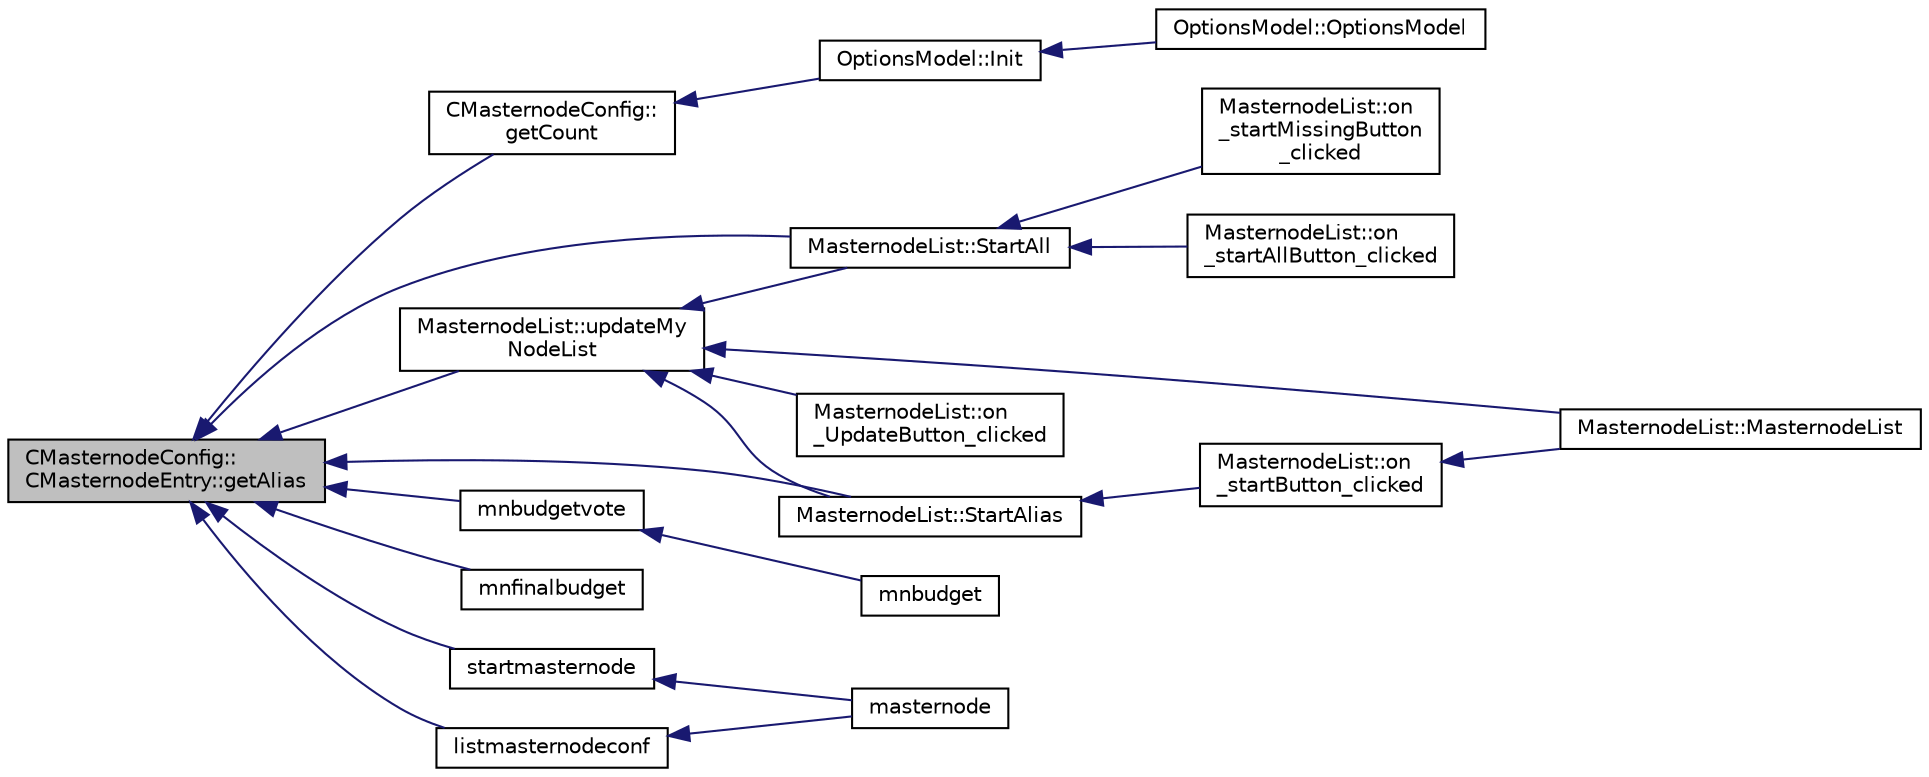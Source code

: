 digraph "CMasternodeConfig::CMasternodeEntry::getAlias"
{
  edge [fontname="Helvetica",fontsize="10",labelfontname="Helvetica",labelfontsize="10"];
  node [fontname="Helvetica",fontsize="10",shape=record];
  rankdir="LR";
  Node22 [label="CMasternodeConfig::\lCMasternodeEntry::getAlias",height=0.2,width=0.4,color="black", fillcolor="grey75", style="filled", fontcolor="black"];
  Node22 -> Node23 [dir="back",color="midnightblue",fontsize="10",style="solid",fontname="Helvetica"];
  Node23 [label="CMasternodeConfig::\lgetCount",height=0.2,width=0.4,color="black", fillcolor="white", style="filled",URL="$class_c_masternode_config.html#ab67434f7d279d4837f4999f10265cd2f"];
  Node23 -> Node24 [dir="back",color="midnightblue",fontsize="10",style="solid",fontname="Helvetica"];
  Node24 [label="OptionsModel::Init",height=0.2,width=0.4,color="black", fillcolor="white", style="filled",URL="$class_options_model.html#a0e02c341067bff7be262fede017fbea0"];
  Node24 -> Node25 [dir="back",color="midnightblue",fontsize="10",style="solid",fontname="Helvetica"];
  Node25 [label="OptionsModel::OptionsModel",height=0.2,width=0.4,color="black", fillcolor="white", style="filled",URL="$class_options_model.html#a17c6b3de70c415b0fdf5c27f5f871054"];
  Node22 -> Node26 [dir="back",color="midnightblue",fontsize="10",style="solid",fontname="Helvetica"];
  Node26 [label="MasternodeList::StartAlias",height=0.2,width=0.4,color="black", fillcolor="white", style="filled",URL="$class_masternode_list.html#ab3a42d1c66f3b28e9843335d8ce0178d"];
  Node26 -> Node27 [dir="back",color="midnightblue",fontsize="10",style="solid",fontname="Helvetica"];
  Node27 [label="MasternodeList::on\l_startButton_clicked",height=0.2,width=0.4,color="black", fillcolor="white", style="filled",URL="$class_masternode_list.html#a4370755b1dcdbf4a9396108c2b7ae76a"];
  Node27 -> Node28 [dir="back",color="midnightblue",fontsize="10",style="solid",fontname="Helvetica"];
  Node28 [label="MasternodeList::MasternodeList",height=0.2,width=0.4,color="black", fillcolor="white", style="filled",URL="$class_masternode_list.html#a341c2ce3e55eecb90f8733c72af375c4"];
  Node22 -> Node29 [dir="back",color="midnightblue",fontsize="10",style="solid",fontname="Helvetica"];
  Node29 [label="MasternodeList::StartAll",height=0.2,width=0.4,color="black", fillcolor="white", style="filled",URL="$class_masternode_list.html#a0ebd5301adf7567e6a82550ba6d02ccc"];
  Node29 -> Node30 [dir="back",color="midnightblue",fontsize="10",style="solid",fontname="Helvetica"];
  Node30 [label="MasternodeList::on\l_startAllButton_clicked",height=0.2,width=0.4,color="black", fillcolor="white", style="filled",URL="$class_masternode_list.html#a12e7d7a66cc6ce787fb5de9babfd7358"];
  Node29 -> Node31 [dir="back",color="midnightblue",fontsize="10",style="solid",fontname="Helvetica"];
  Node31 [label="MasternodeList::on\l_startMissingButton\l_clicked",height=0.2,width=0.4,color="black", fillcolor="white", style="filled",URL="$class_masternode_list.html#a559cf1011eede788d0416c7390e25145"];
  Node22 -> Node32 [dir="back",color="midnightblue",fontsize="10",style="solid",fontname="Helvetica"];
  Node32 [label="MasternodeList::updateMy\lNodeList",height=0.2,width=0.4,color="black", fillcolor="white", style="filled",URL="$class_masternode_list.html#abfb8462c699669f75f7a8005089bdb0a"];
  Node32 -> Node28 [dir="back",color="midnightblue",fontsize="10",style="solid",fontname="Helvetica"];
  Node32 -> Node26 [dir="back",color="midnightblue",fontsize="10",style="solid",fontname="Helvetica"];
  Node32 -> Node29 [dir="back",color="midnightblue",fontsize="10",style="solid",fontname="Helvetica"];
  Node32 -> Node33 [dir="back",color="midnightblue",fontsize="10",style="solid",fontname="Helvetica"];
  Node33 [label="MasternodeList::on\l_UpdateButton_clicked",height=0.2,width=0.4,color="black", fillcolor="white", style="filled",URL="$class_masternode_list.html#ac16494ee5cfb2ac1dfed8af6e5b8f443"];
  Node22 -> Node34 [dir="back",color="midnightblue",fontsize="10",style="solid",fontname="Helvetica"];
  Node34 [label="mnbudgetvote",height=0.2,width=0.4,color="black", fillcolor="white", style="filled",URL="$rpcmasternode-budget_8cpp.html#a56da074ff2f33c0ef53bb451c67c0761"];
  Node34 -> Node35 [dir="back",color="midnightblue",fontsize="10",style="solid",fontname="Helvetica"];
  Node35 [label="mnbudget",height=0.2,width=0.4,color="black", fillcolor="white", style="filled",URL="$rpcmasternode-budget_8cpp.html#aeabbf924be4d2ce4bedb28a394e1fc6b"];
  Node22 -> Node36 [dir="back",color="midnightblue",fontsize="10",style="solid",fontname="Helvetica"];
  Node36 [label="mnfinalbudget",height=0.2,width=0.4,color="black", fillcolor="white", style="filled",URL="$rpcmasternode-budget_8cpp.html#a9377cde49f5b62904aafb46d7d3c5e7c"];
  Node22 -> Node37 [dir="back",color="midnightblue",fontsize="10",style="solid",fontname="Helvetica"];
  Node37 [label="startmasternode",height=0.2,width=0.4,color="black", fillcolor="white", style="filled",URL="$rpcmasternode_8cpp.html#ab37c9f565d5d9dbb3e695422e3474b00"];
  Node37 -> Node38 [dir="back",color="midnightblue",fontsize="10",style="solid",fontname="Helvetica"];
  Node38 [label="masternode",height=0.2,width=0.4,color="black", fillcolor="white", style="filled",URL="$rpcmasternode_8cpp.html#a30609e443aeb47c29ed0878d16b1b5e1"];
  Node22 -> Node39 [dir="back",color="midnightblue",fontsize="10",style="solid",fontname="Helvetica"];
  Node39 [label="listmasternodeconf",height=0.2,width=0.4,color="black", fillcolor="white", style="filled",URL="$rpcmasternode_8cpp.html#ad8fbd361c989e66315792a0dbea58ddb"];
  Node39 -> Node38 [dir="back",color="midnightblue",fontsize="10",style="solid",fontname="Helvetica"];
}

